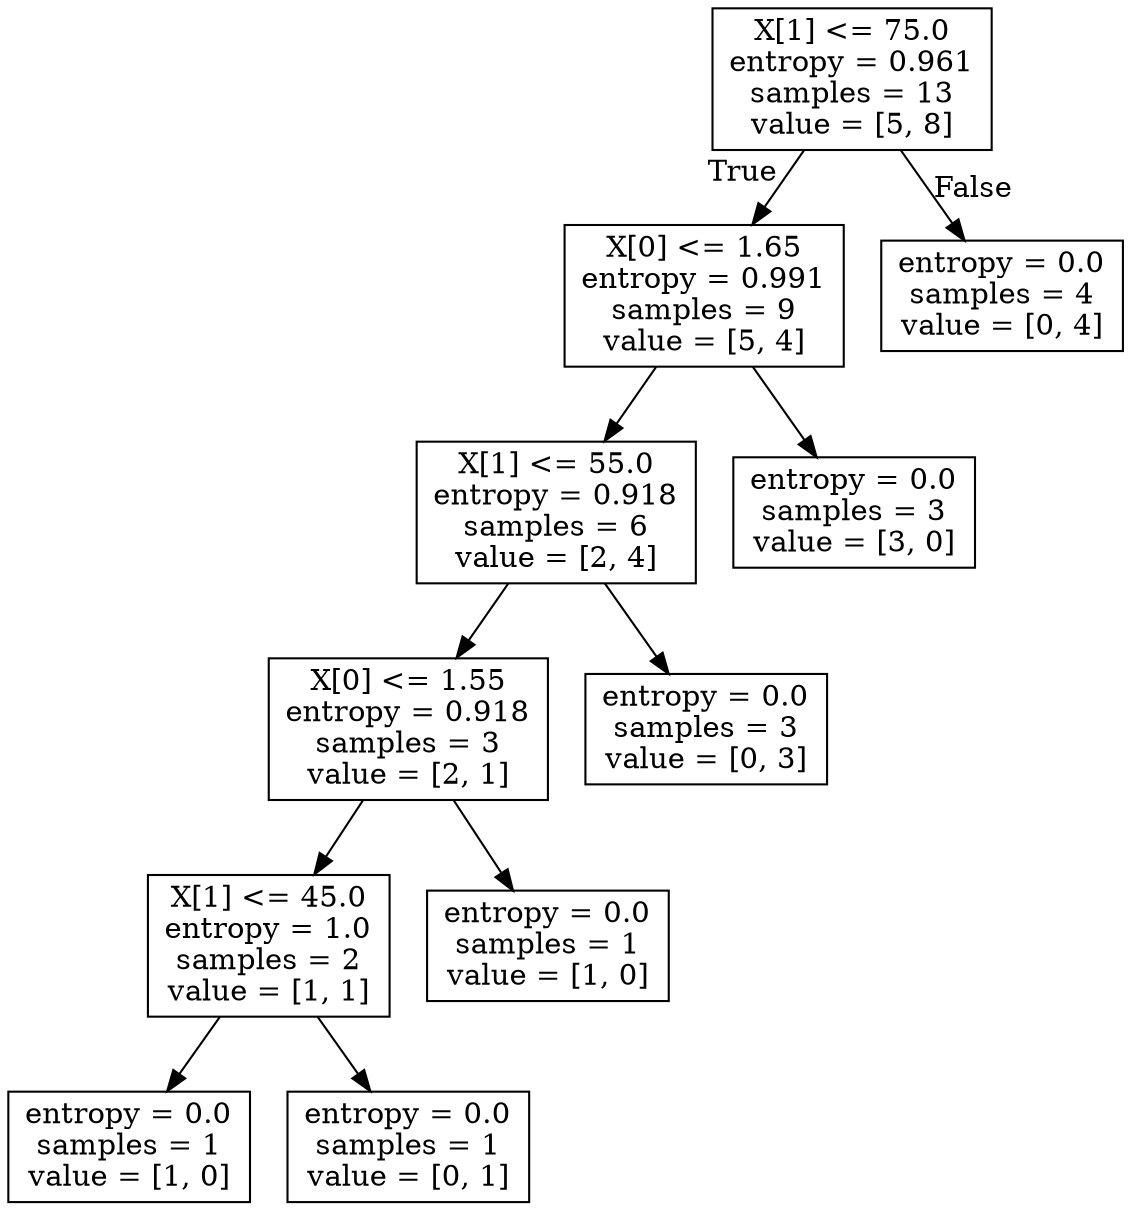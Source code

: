 digraph Tree {
node [shape=box] ;
0 [label="X[1] <= 75.0\nentropy = 0.961\nsamples = 13\nvalue = [5, 8]"] ;
1 [label="X[0] <= 1.65\nentropy = 0.991\nsamples = 9\nvalue = [5, 4]"] ;
0 -> 1 [labeldistance=2.5, labelangle=45, headlabel="True"] ;
2 [label="X[1] <= 55.0\nentropy = 0.918\nsamples = 6\nvalue = [2, 4]"] ;
1 -> 2 ;
3 [label="X[0] <= 1.55\nentropy = 0.918\nsamples = 3\nvalue = [2, 1]"] ;
2 -> 3 ;
4 [label="X[1] <= 45.0\nentropy = 1.0\nsamples = 2\nvalue = [1, 1]"] ;
3 -> 4 ;
5 [label="entropy = 0.0\nsamples = 1\nvalue = [1, 0]"] ;
4 -> 5 ;
6 [label="entropy = 0.0\nsamples = 1\nvalue = [0, 1]"] ;
4 -> 6 ;
7 [label="entropy = 0.0\nsamples = 1\nvalue = [1, 0]"] ;
3 -> 7 ;
8 [label="entropy = 0.0\nsamples = 3\nvalue = [0, 3]"] ;
2 -> 8 ;
9 [label="entropy = 0.0\nsamples = 3\nvalue = [3, 0]"] ;
1 -> 9 ;
10 [label="entropy = 0.0\nsamples = 4\nvalue = [0, 4]"] ;
0 -> 10 [labeldistance=2.5, labelangle=-45, headlabel="False"] ;
}